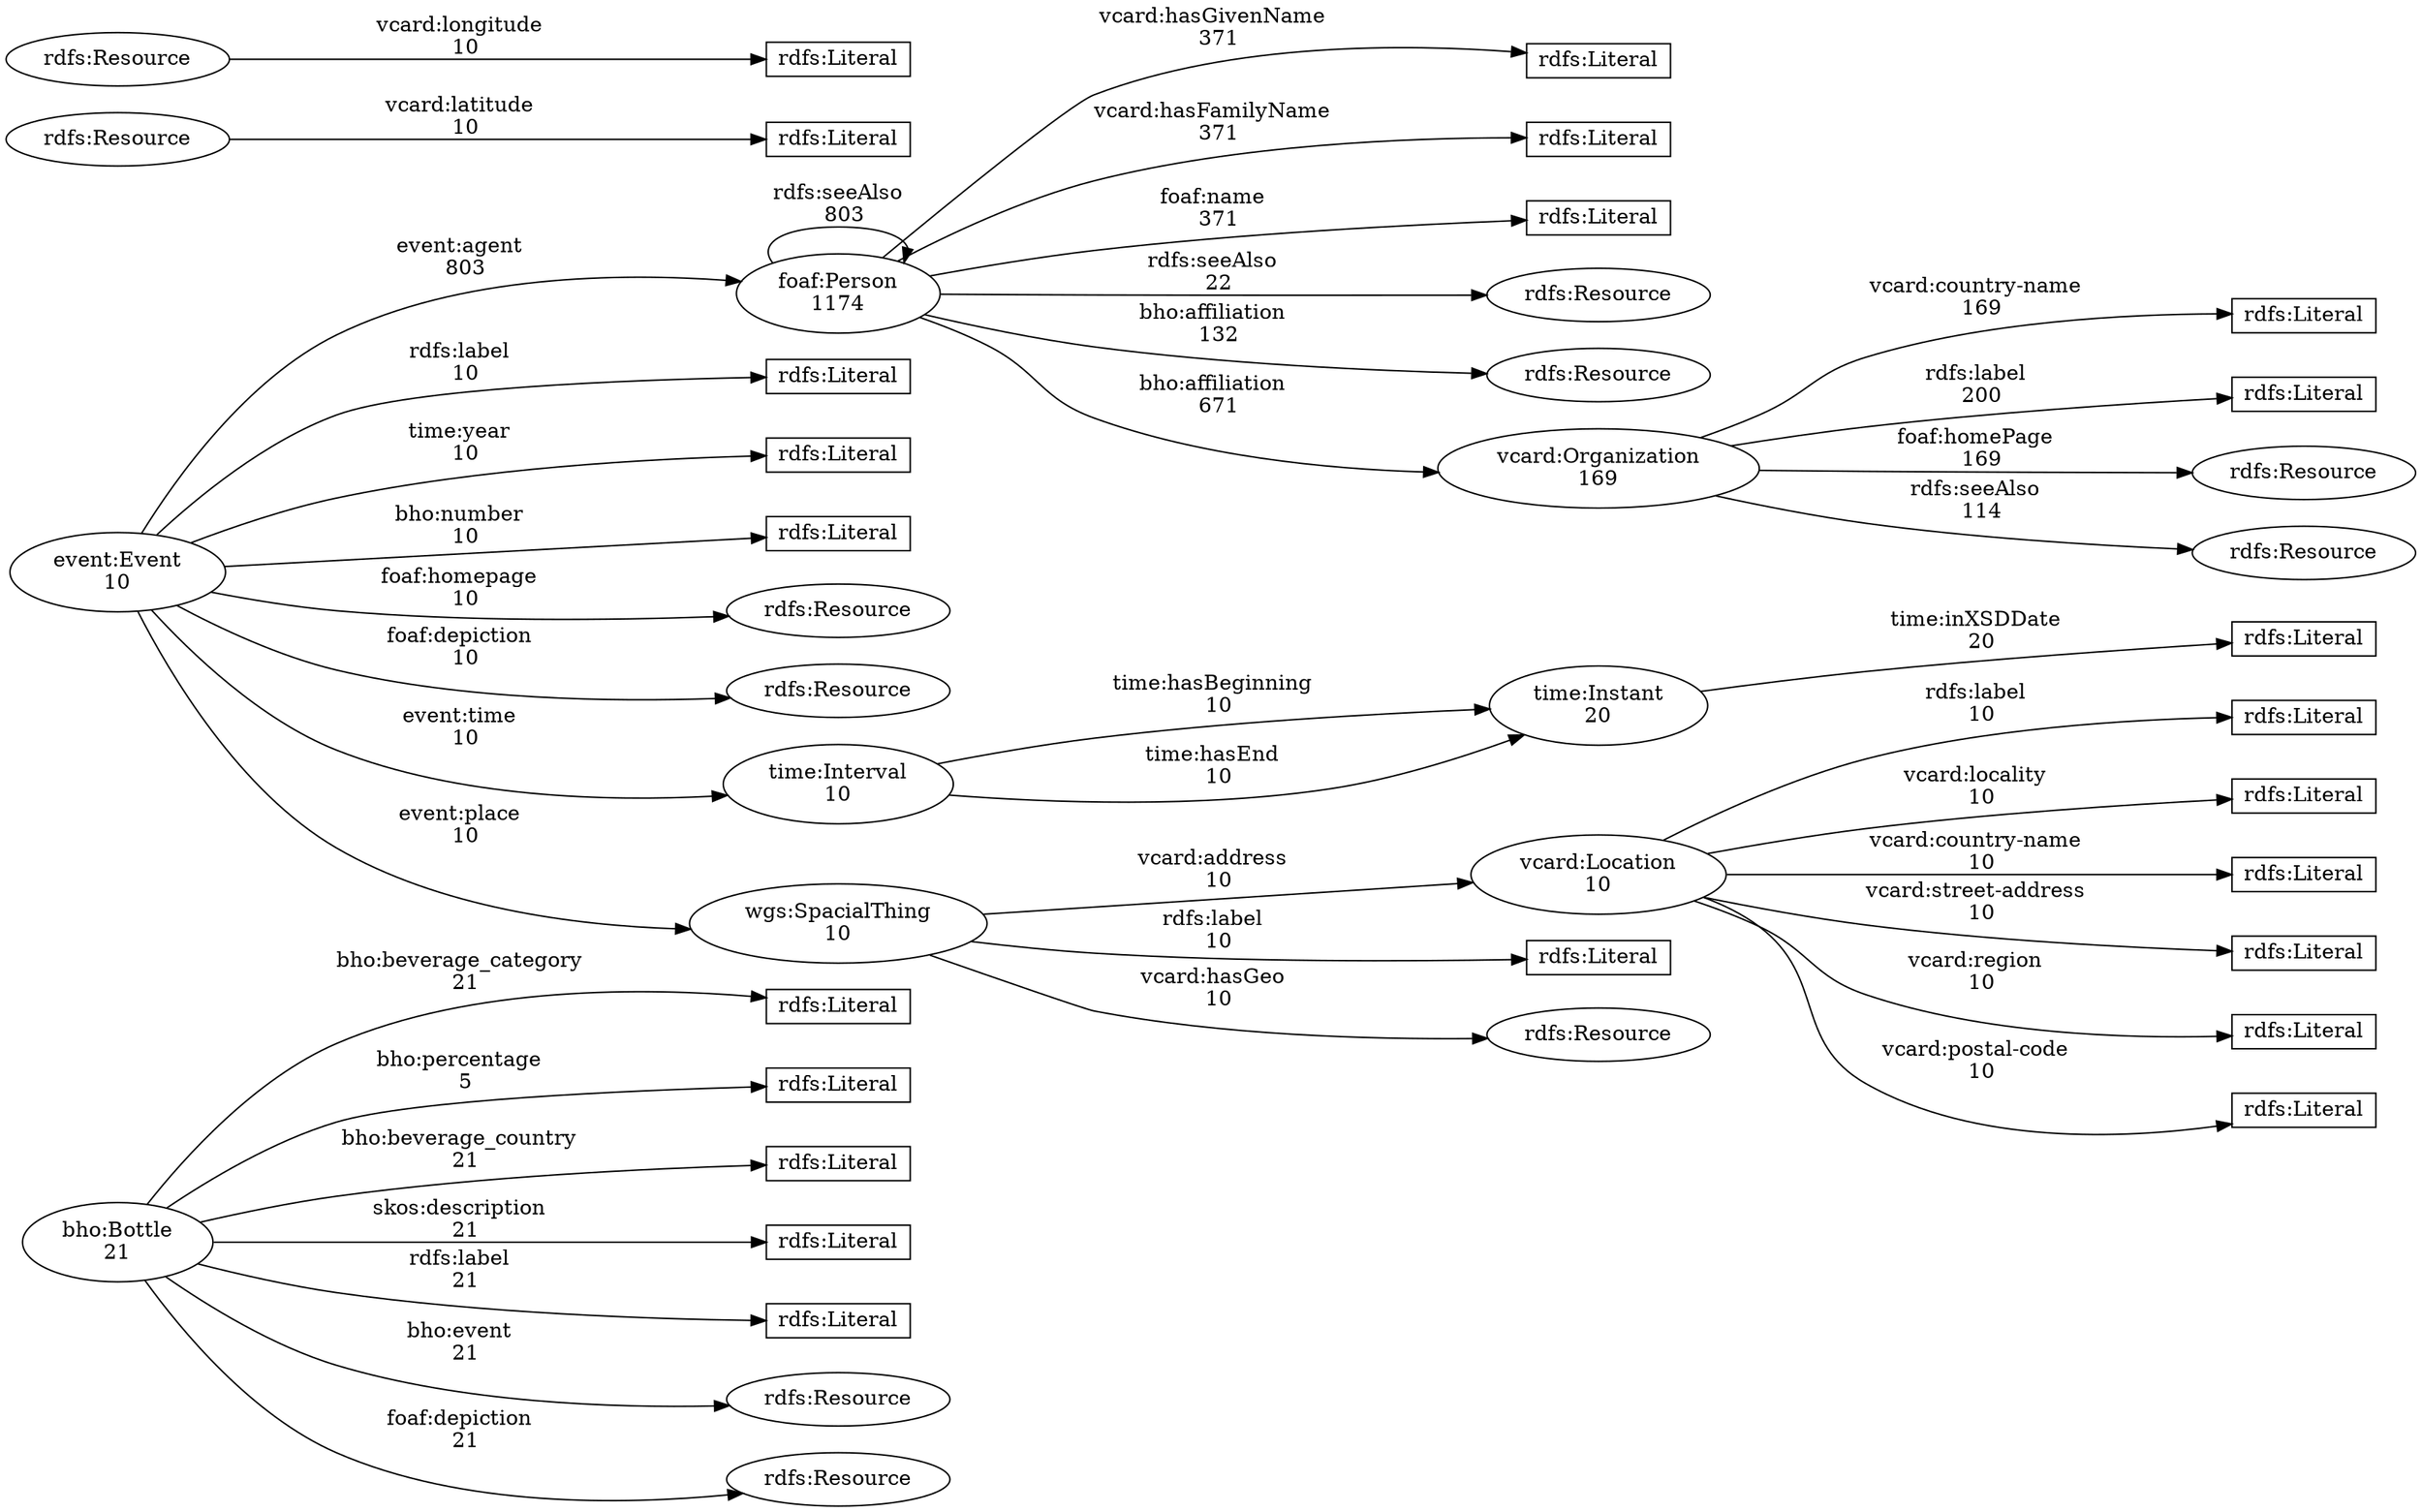 digraph {
    ranksep=2;
    rankdir="LR";
    charset="utf-8";

    // Class relations with the numbers of edges
    "bho:Bottle" -> "rdfs:Literal17" [ label="bho:beverage_category\n  21"];
    "bho:Bottle" -> "rdfs:Literal18" [ label="bho:percentage\n  5"];
    "bho:Bottle" -> "rdfs:Literal23" [ label="bho:beverage_country\n  21"];
    "bho:Bottle" -> "rdfs:Literal26" [ label="skos:description\n  21"];
    "bho:Bottle" -> "rdfs:Literal8" [ label="rdfs:label\n  21"];
    "bho:Bottle" -> "rdfs:Resource12" [ label="bho:event\n  21"];
    "bho:Bottle" -> "rdfs:Resource32" [ label="foaf:depiction\n  21"];
    "event:Event" -> "foaf:Person" [ label="event:agent\n  803"];
    "event:Event" -> "rdfs:Literal10" [ label="rdfs:label\n  10"];
    "event:Event" -> "rdfs:Literal22" [ label="time:year\n  10"];
    "event:Event" -> "rdfs:Literal24" [ label="bho:number\n  10"];
    "event:Event" -> "rdfs:Resource31" [ label="foaf:homepage\n  10"];
    "event:Event" -> "rdfs:Resource33" [ label="foaf:depiction\n  10"];
    "event:Event" -> "time:Interval" [ label="event:time\n  10"];
    "event:Event" -> "wgs:SpacialThing" [ label="event:place\n  10"];
    "foaf:Person" -> "foaf:Person" [ label="rdfs:seeAlso\n  803"];
    "foaf:Person" -> "rdfs:Literal13" [ label="vcard:hasGivenName\n  371"];
    "foaf:Person" -> "rdfs:Literal14" [ label="vcard:hasFamilyName\n  371"];
    "foaf:Person" -> "rdfs:Literal3" [ label="foaf:name\n  371"];
    "foaf:Person" -> "rdfs:Resource29" [ label="rdfs:seeAlso\n  22"];
    "foaf:Person" -> "rdfs:Resource4" [ label="bho:affiliation\n  132"];
    "foaf:Person" -> "vcard:Organization" [ label="bho:affiliation\n  671"];
    "rdfs:Resource1" -> "rdfs:Literal2" [ label="vcard:latitude\n  10"];
    "rdfs:Resource20" -> "rdfs:Literal21" [ label="vcard:longitude\n  10"];
    "time:Instant" -> "rdfs:Literal15" [ label="time:inXSDDate\n  20"];
    "time:Interval" -> "time:Instant" [ label="time:hasBeginning\n  10"];
    "time:Interval" -> "time:Instant" [ label="time:hasEnd\n  10"];
    "vcard:Location" -> "rdfs:Literal11" [ label="rdfs:label\n  10"];
    "vcard:Location" -> "rdfs:Literal16" [ label="vcard:locality\n  10"];
    "vcard:Location" -> "rdfs:Literal28" [ label="vcard:country-name\n  10"];
    "vcard:Location" -> "rdfs:Literal34" [ label="vcard:street-address\n  10"];
    "vcard:Location" -> "rdfs:Literal5" [ label="vcard:region\n  10"];
    "vcard:Location" -> "rdfs:Literal6" [ label="vcard:postal-code\n  10"];
    "vcard:Organization" -> "rdfs:Literal27" [ label="vcard:country-name\n  169"];
    "vcard:Organization" -> "rdfs:Literal9" [ label="rdfs:label\n  200"];
    "vcard:Organization" -> "rdfs:Resource19" [ label="foaf:homePage\n  169"];
    "vcard:Organization" -> "rdfs:Resource30" [ label="rdfs:seeAlso\n  114"];
    "wgs:SpacialThing" -> "rdfs:Literal7" [ label="rdfs:label\n  10"];
    "wgs:SpacialThing" -> "rdfs:Resource25" [ label="vcard:hasGeo\n  10"];
    "wgs:SpacialThing" -> "vcard:Location" [ label="vcard:address\n  10"];

    // The number of entities
    "bho:Bottle" [ label="bho:Bottle\n21" ] ;
    "event:Event" [ label="event:Event\n10" ] ;
    "foaf:Person" [ label="foaf:Person\n1174" ] ;
    "rdfs:Literal10" [ label="rdfs:Literal", shape=box, height=0.3 ] ;
    "rdfs:Literal11" [ label="rdfs:Literal", shape=box, height=0.3 ] ;
    "rdfs:Literal13" [ label="rdfs:Literal", shape=box, height=0.3 ] ;
    "rdfs:Literal14" [ label="rdfs:Literal", shape=box, height=0.3 ] ;
    "rdfs:Literal15" [ label="rdfs:Literal", shape=box, height=0.3 ] ;
    "rdfs:Literal16" [ label="rdfs:Literal", shape=box, height=0.3 ] ;
    "rdfs:Literal17" [ label="rdfs:Literal", shape=box, height=0.3 ] ;
    "rdfs:Literal18" [ label="rdfs:Literal", shape=box, height=0.3 ] ;
    "rdfs:Literal2" [ label="rdfs:Literal", shape=box, height=0.3 ] ;
    "rdfs:Literal21" [ label="rdfs:Literal", shape=box, height=0.3 ] ;
    "rdfs:Literal22" [ label="rdfs:Literal", shape=box, height=0.3 ] ;
    "rdfs:Literal23" [ label="rdfs:Literal", shape=box, height=0.3 ] ;
    "rdfs:Literal24" [ label="rdfs:Literal", shape=box, height=0.3 ] ;
    "rdfs:Literal26" [ label="rdfs:Literal", shape=box, height=0.3 ] ;
    "rdfs:Literal27" [ label="rdfs:Literal", shape=box, height=0.3 ] ;
    "rdfs:Literal28" [ label="rdfs:Literal", shape=box, height=0.3 ] ;
    "rdfs:Literal3" [ label="rdfs:Literal", shape=box, height=0.3 ] ;
    "rdfs:Literal34" [ label="rdfs:Literal", shape=box, height=0.3 ] ;
    "rdfs:Literal5" [ label="rdfs:Literal", shape=box, height=0.3 ] ;
    "rdfs:Literal6" [ label="rdfs:Literal", shape=box, height=0.3 ] ;
    "rdfs:Literal7" [ label="rdfs:Literal", shape=box, height=0.3 ] ;
    "rdfs:Literal8" [ label="rdfs:Literal", shape=box, height=0.3 ] ;
    "rdfs:Literal9" [ label="rdfs:Literal", shape=box, height=0.3 ] ;
    "rdfs:Resource1" [ label="rdfs:Resource" ] ;
    "rdfs:Resource12" [ label="rdfs:Resource" ] ;
    "rdfs:Resource19" [ label="rdfs:Resource" ] ;
    "rdfs:Resource20" [ label="rdfs:Resource" ] ;
    "rdfs:Resource25" [ label="rdfs:Resource" ] ;
    "rdfs:Resource29" [ label="rdfs:Resource" ] ;
    "rdfs:Resource30" [ label="rdfs:Resource" ] ;
    "rdfs:Resource31" [ label="rdfs:Resource" ] ;
    "rdfs:Resource32" [ label="rdfs:Resource" ] ;
    "rdfs:Resource33" [ label="rdfs:Resource" ] ;
    "rdfs:Resource4" [ label="rdfs:Resource" ] ;
    "time:Instant" [ label="time:Instant\n20" ] ;
    "time:Interval" [ label="time:Interval\n10" ] ;
    "vcard:Location" [ label="vcard:Location\n10" ] ;
    "vcard:Organization" [ label="vcard:Organization\n169" ] ;
    "wgs:SpacialThing" [ label="wgs:SpacialThing\n10" ] ;

}
